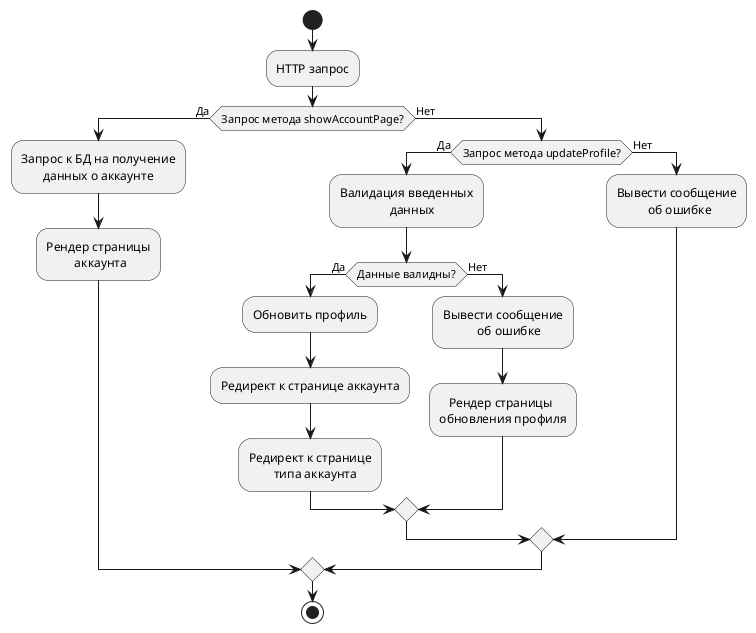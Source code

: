 /'
@startuml

start
:HTTP запрос;
if (Запрос метода showAccountPage?) then (Да)
  :Запрос к БД на получение
         данных о аккаунте;
  :Рендер страницы
           аккаунта;
else (Нет)
  if (Запрос метода updateProfile?) then (Да)
    :Валидация введенных
                    данных;
    if (Данные валидны?) then (Да)
      :Обновить профиль;
      :Редирект к странице аккаунта;
      :Редирект к странице
              типа аккаунта;
    else (Нет)
      :Вывести сообщение
                 об ошибке;
      :   Рендер страницы
      обновления профиля;
    endif
  else(Нет)
    :Вывести сообщение
              об ошибке;
  endif
endif

stop

@enduml'/
@startuml

skinparam rectangle {
    backgroundColor White
}

rectangle "Учредительное собрание" as Founders
rectangle "Генеральный директор" as CEO
rectangle "Менеджер по разработке игр" as GameDevManager
rectangle "Маркетолог" as Marketer
rectangle "Производственный менеджер" as ProductionManager
rectangle "Логист" as Logistician
rectangle "Дизайнеры" as Designers
rectangle "Редакторы" as Editors
rectangle "Главбух" as Accountant

Founders --> CEO
CEO --> GameDevManager
CEO --> Marketer
CEO --> ProductionManager
CEO --> Logistician
CEO --> Designers
CEO --> Editors
CEO --> Accountant

@enduml